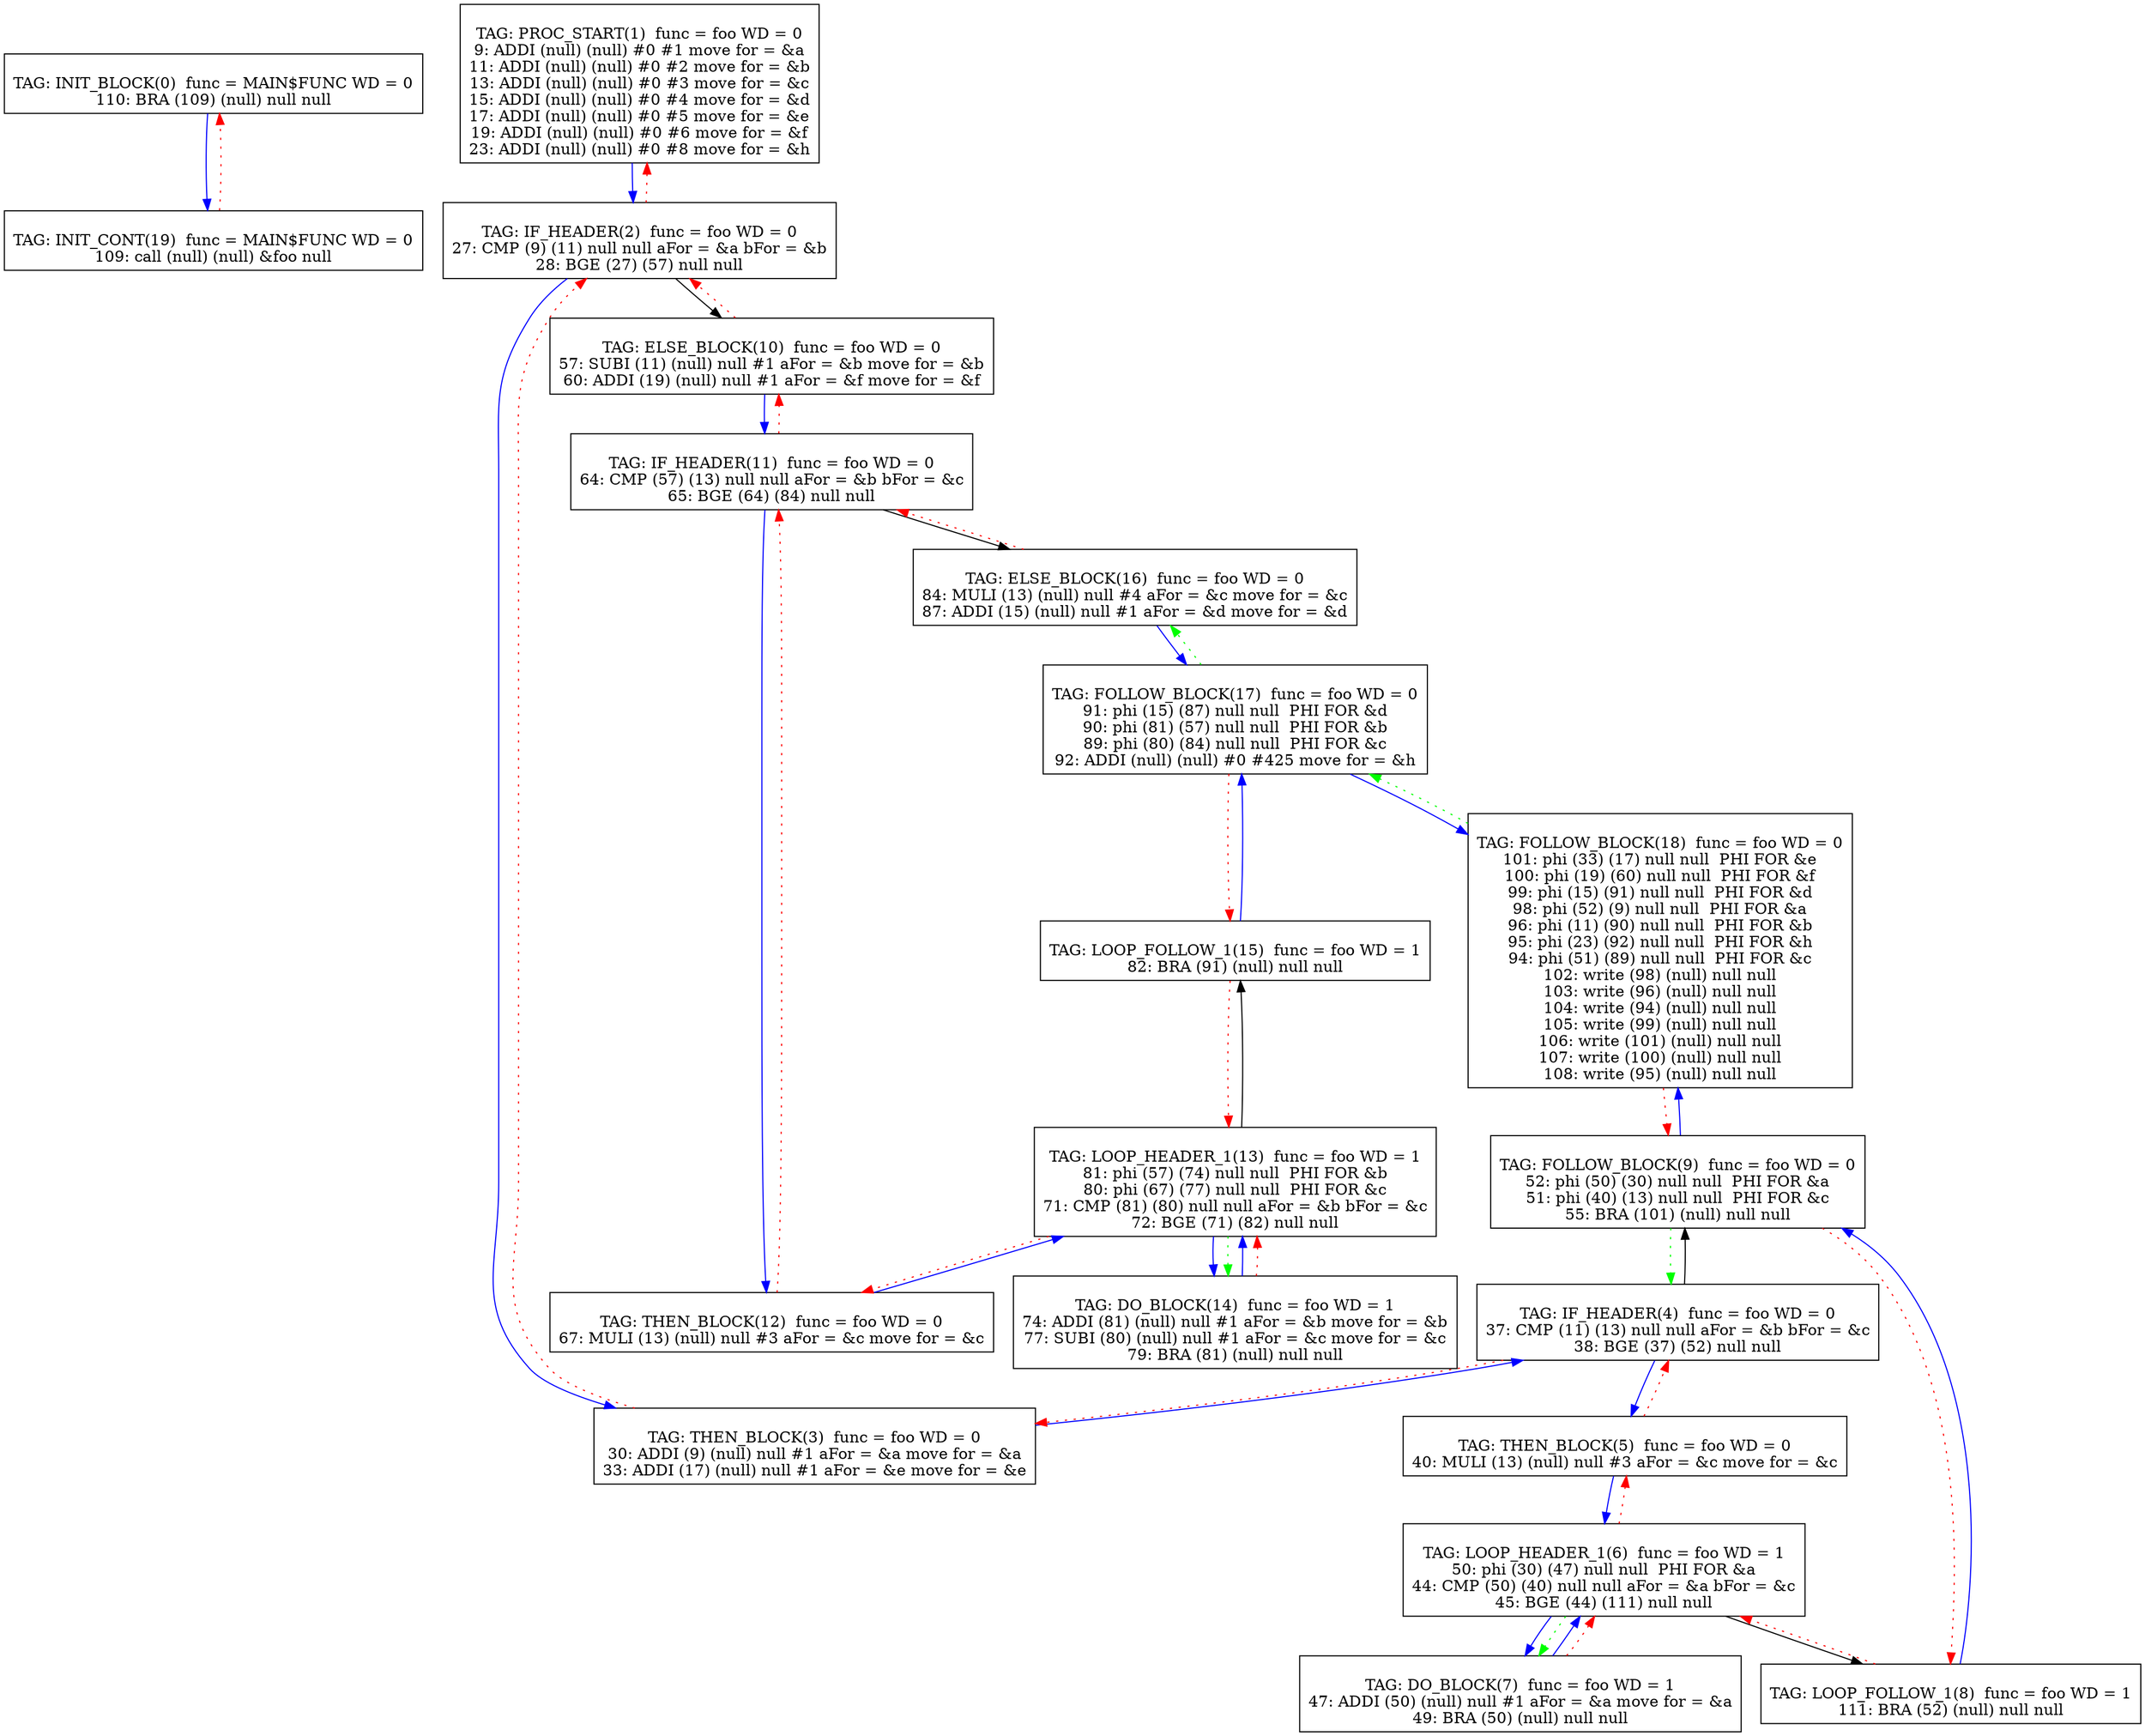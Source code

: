 digraph {
0[label="
TAG: INIT_BLOCK(0)  func = MAIN$FUNC WD = 0
110: BRA (109) (null) null null
"];
0[shape=box];
0 -> 19[color=blue]
1[label="
TAG: PROC_START(1)  func = foo WD = 0
9: ADDI (null) (null) #0 #1 move for = &a
11: ADDI (null) (null) #0 #2 move for = &b
13: ADDI (null) (null) #0 #3 move for = &c
15: ADDI (null) (null) #0 #4 move for = &d
17: ADDI (null) (null) #0 #5 move for = &e
19: ADDI (null) (null) #0 #6 move for = &f
23: ADDI (null) (null) #0 #8 move for = &h
"];
1[shape=box];
1 -> 2[color=blue]
2[label="
TAG: IF_HEADER(2)  func = foo WD = 0
27: CMP (9) (11) null null aFor = &a bFor = &b
28: BGE (27) (57) null null
"];
2[shape=box];
2 -> 3[color=blue]
2 -> 10[color=black]
2 -> 1[color=red][style=dotted]
3[label="
TAG: THEN_BLOCK(3)  func = foo WD = 0
30: ADDI (9) (null) null #1 aFor = &a move for = &a
33: ADDI (17) (null) null #1 aFor = &e move for = &e
"];
3[shape=box];
3 -> 4[color=blue]
3 -> 2[color=red][style=dotted]
4[label="
TAG: IF_HEADER(4)  func = foo WD = 0
37: CMP (11) (13) null null aFor = &b bFor = &c
38: BGE (37) (52) null null
"];
4[shape=box];
4 -> 5[color=blue]
4 -> 9[color=black]
4 -> 3[color=red][style=dotted]
5[label="
TAG: THEN_BLOCK(5)  func = foo WD = 0
40: MULI (13) (null) null #3 aFor = &c move for = &c
"];
5[shape=box];
5 -> 6[color=blue]
5 -> 4[color=red][style=dotted]
6[label="
TAG: LOOP_HEADER_1(6)  func = foo WD = 1
50: phi (30) (47) null null  PHI FOR &a
44: CMP (50) (40) null null aFor = &a bFor = &c
45: BGE (44) (111) null null
"];
6[shape=box];
6 -> 7[color=blue]
6 -> 8[color=black]
6 -> 5[color=red][style=dotted]
6 -> 7[color=green][style=dotted]
7[label="
TAG: DO_BLOCK(7)  func = foo WD = 1
47: ADDI (50) (null) null #1 aFor = &a move for = &a
49: BRA (50) (null) null null
"];
7[shape=box];
7 -> 6[color=blue]
7 -> 6[color=red][style=dotted]
8[label="
TAG: LOOP_FOLLOW_1(8)  func = foo WD = 1
111: BRA (52) (null) null null
"];
8[shape=box];
8 -> 9[color=blue]
8 -> 6[color=red][style=dotted]
9[label="
TAG: FOLLOW_BLOCK(9)  func = foo WD = 0
52: phi (50) (30) null null  PHI FOR &a
51: phi (40) (13) null null  PHI FOR &c
55: BRA (101) (null) null null
"];
9[shape=box];
9 -> 18[color=blue]
9 -> 8[color=red][style=dotted]
9 -> 4[color=green][style=dotted]
10[label="
TAG: ELSE_BLOCK(10)  func = foo WD = 0
57: SUBI (11) (null) null #1 aFor = &b move for = &b
60: ADDI (19) (null) null #1 aFor = &f move for = &f
"];
10[shape=box];
10 -> 11[color=blue]
10 -> 2[color=red][style=dotted]
11[label="
TAG: IF_HEADER(11)  func = foo WD = 0
64: CMP (57) (13) null null aFor = &b bFor = &c
65: BGE (64) (84) null null
"];
11[shape=box];
11 -> 12[color=blue]
11 -> 16[color=black]
11 -> 10[color=red][style=dotted]
12[label="
TAG: THEN_BLOCK(12)  func = foo WD = 0
67: MULI (13) (null) null #3 aFor = &c move for = &c
"];
12[shape=box];
12 -> 13[color=blue]
12 -> 11[color=red][style=dotted]
13[label="
TAG: LOOP_HEADER_1(13)  func = foo WD = 1
81: phi (57) (74) null null  PHI FOR &b
80: phi (67) (77) null null  PHI FOR &c
71: CMP (81) (80) null null aFor = &b bFor = &c
72: BGE (71) (82) null null
"];
13[shape=box];
13 -> 14[color=blue]
13 -> 15[color=black]
13 -> 12[color=red][style=dotted]
13 -> 14[color=green][style=dotted]
14[label="
TAG: DO_BLOCK(14)  func = foo WD = 1
74: ADDI (81) (null) null #1 aFor = &b move for = &b
77: SUBI (80) (null) null #1 aFor = &c move for = &c
79: BRA (81) (null) null null
"];
14[shape=box];
14 -> 13[color=blue]
14 -> 13[color=red][style=dotted]
15[label="
TAG: LOOP_FOLLOW_1(15)  func = foo WD = 1
82: BRA (91) (null) null null
"];
15[shape=box];
15 -> 17[color=blue]
15 -> 13[color=red][style=dotted]
16[label="
TAG: ELSE_BLOCK(16)  func = foo WD = 0
84: MULI (13) (null) null #4 aFor = &c move for = &c
87: ADDI (15) (null) null #1 aFor = &d move for = &d
"];
16[shape=box];
16 -> 17[color=blue]
16 -> 11[color=red][style=dotted]
17[label="
TAG: FOLLOW_BLOCK(17)  func = foo WD = 0
91: phi (15) (87) null null  PHI FOR &d
90: phi (81) (57) null null  PHI FOR &b
89: phi (80) (84) null null  PHI FOR &c
92: ADDI (null) (null) #0 #425 move for = &h
"];
17[shape=box];
17 -> 18[color=blue]
17 -> 15[color=red][style=dotted]
17 -> 16[color=green][style=dotted]
18[label="
TAG: FOLLOW_BLOCK(18)  func = foo WD = 0
101: phi (33) (17) null null  PHI FOR &e
100: phi (19) (60) null null  PHI FOR &f
99: phi (15) (91) null null  PHI FOR &d
98: phi (52) (9) null null  PHI FOR &a
96: phi (11) (90) null null  PHI FOR &b
95: phi (23) (92) null null  PHI FOR &h
94: phi (51) (89) null null  PHI FOR &c
102: write (98) (null) null null
103: write (96) (null) null null
104: write (94) (null) null null
105: write (99) (null) null null
106: write (101) (null) null null
107: write (100) (null) null null
108: write (95) (null) null null
"];
18[shape=box];
18 -> 9[color=red][style=dotted]
18 -> 17[color=green][style=dotted]
19[label="
TAG: INIT_CONT(19)  func = MAIN$FUNC WD = 0
109: call (null) (null) &foo null
"];
19[shape=box];
19 -> 0[color=red][style=dotted]
}